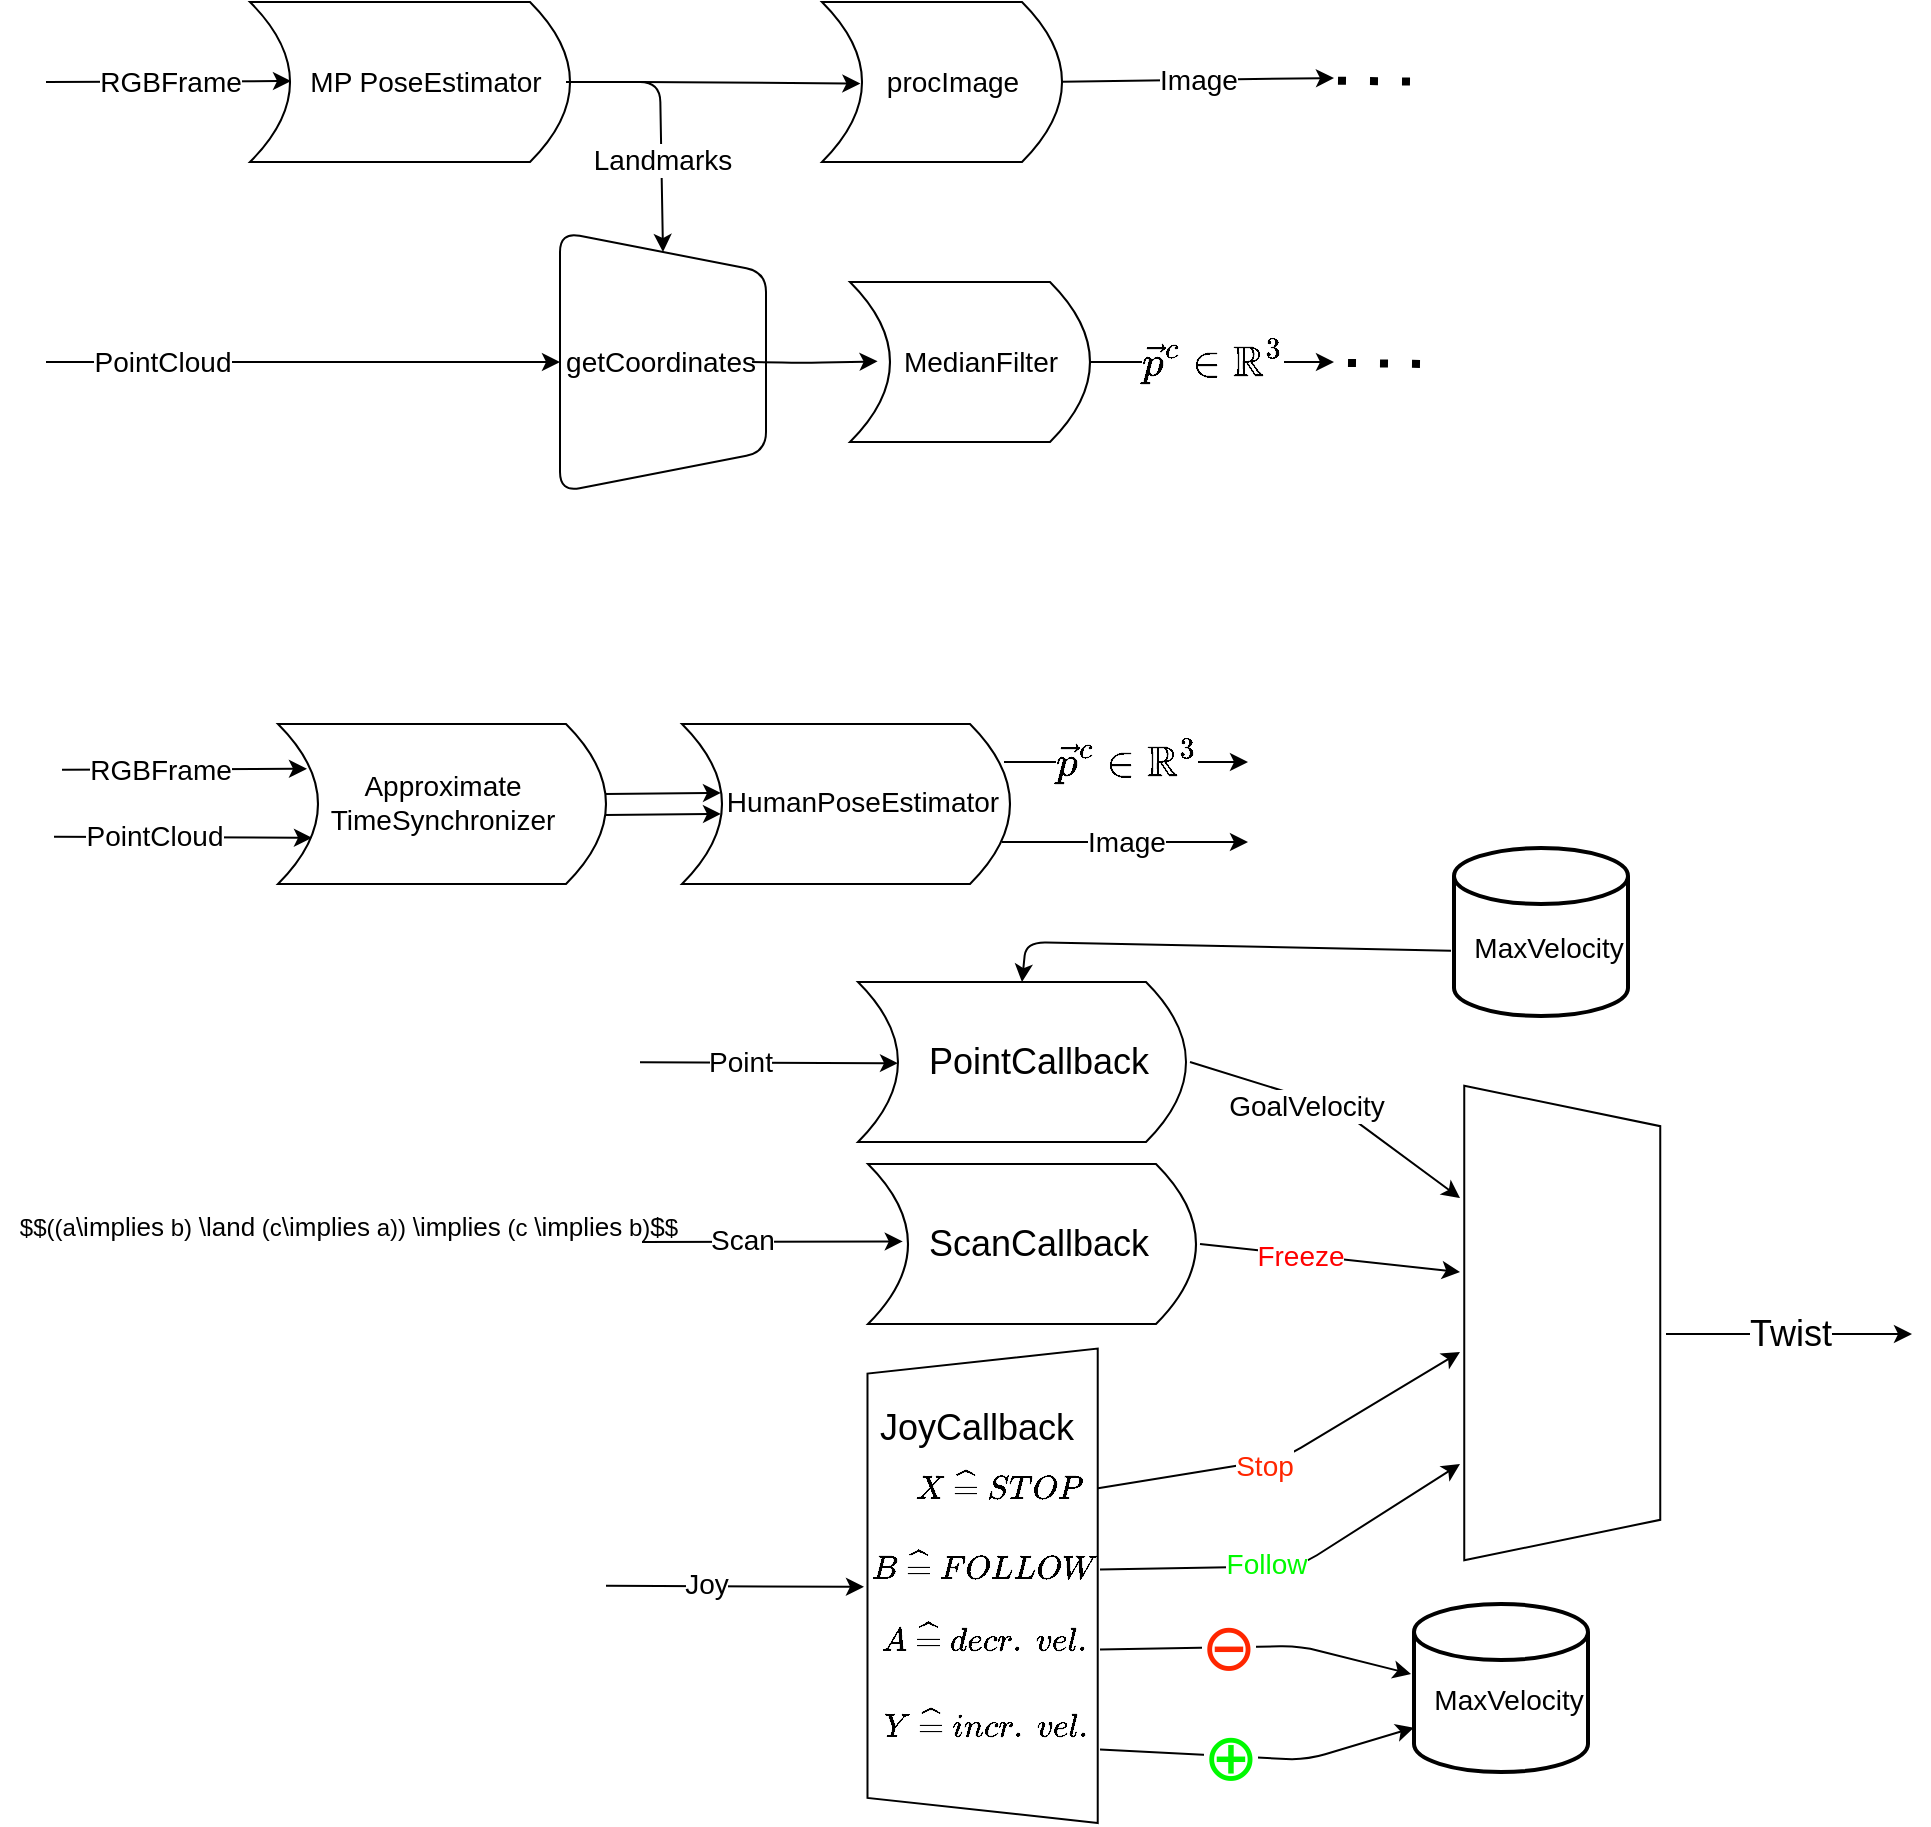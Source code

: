 <mxfile version="21.5.2" type="github">
  <diagram name="Page-1" id="05c09AqNk-Ty_7ZUmXIV">
    <mxGraphModel dx="875" dy="604" grid="0" gridSize="10" guides="1" tooltips="1" connect="1" arrows="1" fold="1" page="1" pageScale="1" pageWidth="850" pageHeight="1100" math="1" shadow="0">
      <root>
        <mxCell id="0" />
        <mxCell id="1" parent="0" />
        <mxCell id="iHMk5bcgTvON9sPaucqG-8" value="" style="shape=trapezoid;perimeter=trapezoidPerimeter;whiteSpace=wrap;html=1;fixedSize=1;rotation=90;rounded=1;" vertex="1" parent="1">
          <mxGeometry x="363.5" y="298.5" width="130" height="103" as="geometry" />
        </mxCell>
        <mxCell id="iHMk5bcgTvON9sPaucqG-9" value="" style="endArrow=classic;html=1;rounded=1;entryX=0.5;entryY=1;entryDx=0;entryDy=0;" edge="1" parent="1" target="iHMk5bcgTvON9sPaucqG-8">
          <mxGeometry relative="1" as="geometry">
            <mxPoint x="120" y="350" as="sourcePoint" />
            <mxPoint x="200" y="360" as="targetPoint" />
          </mxGeometry>
        </mxCell>
        <mxCell id="iHMk5bcgTvON9sPaucqG-10" value="&lt;font style=&quot;font-size: 14px;&quot;&gt;PointCloud&lt;/font&gt;" style="edgeLabel;resizable=0;html=1;align=center;verticalAlign=middle;rounded=1;" connectable="0" vertex="1" parent="iHMk5bcgTvON9sPaucqG-9">
          <mxGeometry relative="1" as="geometry">
            <mxPoint x="-71" as="offset" />
          </mxGeometry>
        </mxCell>
        <mxCell id="iHMk5bcgTvON9sPaucqG-19" value="" style="endArrow=classic;html=1;rounded=1;entryX=0;entryY=0.5;entryDx=0;entryDy=0;" edge="1" parent="1" target="iHMk5bcgTvON9sPaucqG-8">
          <mxGeometry relative="1" as="geometry">
            <mxPoint x="380" y="210" as="sourcePoint" />
            <mxPoint x="470" y="400" as="targetPoint" />
            <Array as="points">
              <mxPoint x="427" y="210" />
            </Array>
          </mxGeometry>
        </mxCell>
        <mxCell id="iHMk5bcgTvON9sPaucqG-20" value="&lt;font style=&quot;font-size: 14px;&quot;&gt;Landmarks&lt;/font&gt;" style="edgeLabel;resizable=0;html=1;align=center;verticalAlign=middle;rounded=1;" connectable="0" vertex="1" parent="iHMk5bcgTvON9sPaucqG-19">
          <mxGeometry relative="1" as="geometry">
            <mxPoint y="20" as="offset" />
          </mxGeometry>
        </mxCell>
        <mxCell id="iHMk5bcgTvON9sPaucqG-42" style="edgeStyle=orthogonalEdgeStyle;rounded=1;orthogonalLoop=1;jettySize=auto;html=1;entryX=0.885;entryY=0.504;entryDx=0;entryDy=0;entryPerimeter=0;" edge="1" parent="1" target="iHMk5bcgTvON9sPaucqG-41">
          <mxGeometry relative="1" as="geometry">
            <mxPoint x="473" y="350" as="sourcePoint" />
          </mxGeometry>
        </mxCell>
        <mxCell id="iHMk5bcgTvON9sPaucqG-32" value="" style="endArrow=classic;html=1;rounded=1;entryX=0.5;entryY=1;entryDx=0;entryDy=0;" edge="1" parent="1">
          <mxGeometry relative="1" as="geometry">
            <mxPoint x="120" y="210" as="sourcePoint" />
            <mxPoint x="242.5" y="209.5" as="targetPoint" />
          </mxGeometry>
        </mxCell>
        <mxCell id="iHMk5bcgTvON9sPaucqG-33" value="&lt;font style=&quot;font-size: 14px;&quot;&gt;RGBFrame&lt;/font&gt;" style="edgeLabel;resizable=0;html=1;align=center;verticalAlign=middle;rounded=1;" connectable="0" vertex="1" parent="iHMk5bcgTvON9sPaucqG-32">
          <mxGeometry relative="1" as="geometry" />
        </mxCell>
        <mxCell id="iHMk5bcgTvON9sPaucqG-40" value="" style="group;rounded=1;" vertex="1" connectable="0" parent="1">
          <mxGeometry x="222" y="170" width="560" height="290" as="geometry" />
        </mxCell>
        <mxCell id="iHMk5bcgTvON9sPaucqG-3" value="" style="shape=dataStorage;whiteSpace=wrap;html=1;fixedSize=1;rotation=-180;rounded=1;" vertex="1" parent="iHMk5bcgTvON9sPaucqG-40">
          <mxGeometry width="160" height="80" as="geometry" />
        </mxCell>
        <mxCell id="iHMk5bcgTvON9sPaucqG-6" value="&lt;font style=&quot;font-size: 14px;&quot;&gt;MP PoseEstimator&lt;/font&gt;" style="text;html=1;strokeColor=none;fillColor=none;align=center;verticalAlign=middle;whiteSpace=wrap;rounded=1;" vertex="1" parent="iHMk5bcgTvON9sPaucqG-40">
          <mxGeometry x="28" y="25" width="120" height="30" as="geometry" />
        </mxCell>
        <mxCell id="iHMk5bcgTvON9sPaucqG-23" value="&lt;font style=&quot;font-size: 14px;&quot;&gt;getCoordinates&lt;/font&gt;" style="text;html=1;strokeColor=none;fillColor=none;align=center;verticalAlign=middle;whiteSpace=wrap;rounded=1;" vertex="1" parent="iHMk5bcgTvON9sPaucqG-40">
          <mxGeometry x="168" y="140" width="75" height="80" as="geometry" />
        </mxCell>
        <mxCell id="iHMk5bcgTvON9sPaucqG-64" value="" style="endArrow=classic;html=1;rounded=1;entryX=0.84;entryY=0.49;entryDx=0;entryDy=0;entryPerimeter=0;" edge="1" parent="iHMk5bcgTvON9sPaucqG-40" target="iHMk5bcgTvON9sPaucqG-67">
          <mxGeometry relative="1" as="geometry">
            <mxPoint x="158" y="40" as="sourcePoint" />
            <mxPoint x="364" y="40" as="targetPoint" />
            <Array as="points">
              <mxPoint x="205" y="40" />
            </Array>
          </mxGeometry>
        </mxCell>
        <mxCell id="iHMk5bcgTvON9sPaucqG-67" value="" style="shape=dataStorage;whiteSpace=wrap;html=1;fixedSize=1;rotation=-180;rounded=1;" vertex="1" parent="iHMk5bcgTvON9sPaucqG-40">
          <mxGeometry x="286" width="120" height="80" as="geometry" />
        </mxCell>
        <mxCell id="iHMk5bcgTvON9sPaucqG-68" value="&lt;font style=&quot;font-size: 14px;&quot;&gt;procImage&lt;/font&gt;" style="text;html=1;strokeColor=none;fillColor=none;align=center;verticalAlign=middle;whiteSpace=wrap;rounded=1;" vertex="1" parent="iHMk5bcgTvON9sPaucqG-40">
          <mxGeometry x="313.5" width="75" height="80" as="geometry" />
        </mxCell>
        <mxCell id="iHMk5bcgTvON9sPaucqG-76" value="" style="endArrow=none;dashed=1;html=1;dashPattern=1 3;strokeWidth=4;rounded=1;" edge="1" parent="iHMk5bcgTvON9sPaucqG-40">
          <mxGeometry width="50" height="50" relative="1" as="geometry">
            <mxPoint x="544" y="39.33" as="sourcePoint" />
            <mxPoint x="584" y="39.83" as="targetPoint" />
          </mxGeometry>
        </mxCell>
        <mxCell id="iHMk5bcgTvON9sPaucqG-74" value="" style="endArrow=classic;html=1;rounded=1;" edge="1" parent="iHMk5bcgTvON9sPaucqG-40">
          <mxGeometry relative="1" as="geometry">
            <mxPoint x="406" y="39.83" as="sourcePoint" />
            <mxPoint x="542" y="38" as="targetPoint" />
          </mxGeometry>
        </mxCell>
        <mxCell id="iHMk5bcgTvON9sPaucqG-75" value="&lt;font style=&quot;font-size: 14px;&quot;&gt;Image&lt;/font&gt;" style="edgeLabel;resizable=0;html=1;align=center;verticalAlign=middle;rounded=1;" connectable="0" vertex="1" parent="iHMk5bcgTvON9sPaucqG-74">
          <mxGeometry relative="1" as="geometry" />
        </mxCell>
        <mxCell id="iHMk5bcgTvON9sPaucqG-41" value="" style="shape=dataStorage;whiteSpace=wrap;html=1;fixedSize=1;rotation=-180;rounded=1;" vertex="1" parent="1">
          <mxGeometry x="522" y="310" width="120" height="80" as="geometry" />
        </mxCell>
        <mxCell id="iHMk5bcgTvON9sPaucqG-43" value="&lt;font style=&quot;font-size: 14px;&quot;&gt;MedianFilter&lt;/font&gt;" style="text;html=1;strokeColor=none;fillColor=none;align=center;verticalAlign=middle;whiteSpace=wrap;rounded=1;" vertex="1" parent="1">
          <mxGeometry x="549.5" y="310" width="75" height="80" as="geometry" />
        </mxCell>
        <mxCell id="iHMk5bcgTvON9sPaucqG-45" value="" style="endArrow=classic;html=1;rounded=1;" edge="1" parent="1">
          <mxGeometry relative="1" as="geometry">
            <mxPoint x="642" y="350" as="sourcePoint" />
            <mxPoint x="764" y="350" as="targetPoint" />
          </mxGeometry>
        </mxCell>
        <mxCell id="iHMk5bcgTvON9sPaucqG-46" value="&lt;font style=&quot;font-size: 18px;&quot;&gt;$$\vec{p}^c \in&amp;nbsp;\mathbb{R}^3$$&lt;/font&gt;" style="edgeLabel;resizable=0;html=1;align=center;verticalAlign=middle;rounded=1;" connectable="0" vertex="1" parent="iHMk5bcgTvON9sPaucqG-45">
          <mxGeometry relative="1" as="geometry" />
        </mxCell>
        <mxCell id="iHMk5bcgTvON9sPaucqG-55" value="" style="endArrow=none;dashed=1;html=1;dashPattern=1 3;strokeWidth=4;rounded=1;" edge="1" parent="1">
          <mxGeometry width="50" height="50" relative="1" as="geometry">
            <mxPoint x="771" y="350.5" as="sourcePoint" />
            <mxPoint x="811" y="351" as="targetPoint" />
          </mxGeometry>
        </mxCell>
        <mxCell id="iHMk5bcgTvON9sPaucqG-59" value="" style="group" vertex="1" connectable="0" parent="1">
          <mxGeometry x="236" y="531" width="164" height="80" as="geometry" />
        </mxCell>
        <mxCell id="iHMk5bcgTvON9sPaucqG-57" value="" style="shape=dataStorage;whiteSpace=wrap;html=1;fixedSize=1;rotation=-180;rounded=1;" vertex="1" parent="iHMk5bcgTvON9sPaucqG-59">
          <mxGeometry width="164" height="80" as="geometry" />
        </mxCell>
        <mxCell id="iHMk5bcgTvON9sPaucqG-84" value="&lt;font style=&quot;font-size: 14px;&quot;&gt;Approximate &lt;br&gt;TimeSynchronizer&lt;/font&gt;" style="text;html=1;align=center;verticalAlign=middle;resizable=0;points=[];autosize=1;strokeColor=none;fillColor=none;" vertex="1" parent="iHMk5bcgTvON9sPaucqG-59">
          <mxGeometry x="17" y="17" width="130" height="44" as="geometry" />
        </mxCell>
        <mxCell id="iHMk5bcgTvON9sPaucqG-60" value="" style="endArrow=classic;html=1;rounded=1;" edge="1" parent="1">
          <mxGeometry relative="1" as="geometry">
            <mxPoint x="124" y="587.37" as="sourcePoint" />
            <mxPoint x="253" y="587.87" as="targetPoint" />
          </mxGeometry>
        </mxCell>
        <mxCell id="iHMk5bcgTvON9sPaucqG-61" value="&lt;font style=&quot;font-size: 14px;&quot;&gt;PointCloud&lt;/font&gt;" style="edgeLabel;resizable=0;html=1;align=center;verticalAlign=middle;rounded=1;" connectable="0" vertex="1" parent="iHMk5bcgTvON9sPaucqG-60">
          <mxGeometry relative="1" as="geometry">
            <mxPoint x="-15" y="-1" as="offset" />
          </mxGeometry>
        </mxCell>
        <mxCell id="iHMk5bcgTvON9sPaucqG-62" value="" style="endArrow=classic;html=1;rounded=1;entryX=0.5;entryY=1;entryDx=0;entryDy=0;" edge="1" parent="1">
          <mxGeometry relative="1" as="geometry">
            <mxPoint x="128" y="553.87" as="sourcePoint" />
            <mxPoint x="250.5" y="553.37" as="targetPoint" />
          </mxGeometry>
        </mxCell>
        <mxCell id="iHMk5bcgTvON9sPaucqG-63" value="&lt;font style=&quot;font-size: 14px;&quot;&gt;RGBFrame&lt;/font&gt;" style="edgeLabel;resizable=0;html=1;align=center;verticalAlign=middle;rounded=1;" connectable="0" vertex="1" parent="iHMk5bcgTvON9sPaucqG-62">
          <mxGeometry relative="1" as="geometry">
            <mxPoint x="-13" as="offset" />
          </mxGeometry>
        </mxCell>
        <mxCell id="iHMk5bcgTvON9sPaucqG-85" value="" style="shape=dataStorage;whiteSpace=wrap;html=1;fixedSize=1;rotation=-180;rounded=1;" vertex="1" parent="1">
          <mxGeometry x="438" y="531" width="164" height="80" as="geometry" />
        </mxCell>
        <mxCell id="iHMk5bcgTvON9sPaucqG-86" value="&lt;font style=&quot;font-size: 14px;&quot;&gt;HumanPoseEstimator&lt;/font&gt;" style="text;html=1;align=center;verticalAlign=middle;resizable=0;points=[];autosize=1;strokeColor=none;fillColor=none;" vertex="1" parent="1">
          <mxGeometry x="451" y="556" width="154" height="28" as="geometry" />
        </mxCell>
        <mxCell id="iHMk5bcgTvON9sPaucqG-88" value="" style="endArrow=classic;html=1;rounded=1;" edge="1" parent="1">
          <mxGeometry relative="1" as="geometry">
            <mxPoint x="399.5" y="565.96" as="sourcePoint" />
            <mxPoint x="457.5" y="565.46" as="targetPoint" />
          </mxGeometry>
        </mxCell>
        <mxCell id="iHMk5bcgTvON9sPaucqG-92" value="" style="endArrow=classic;html=1;rounded=1;" edge="1" parent="1">
          <mxGeometry relative="1" as="geometry">
            <mxPoint x="399.5" y="576.46" as="sourcePoint" />
            <mxPoint x="457.5" y="575.96" as="targetPoint" />
          </mxGeometry>
        </mxCell>
        <mxCell id="iHMk5bcgTvON9sPaucqG-93" value="" style="endArrow=classic;html=1;rounded=1;" edge="1" parent="1">
          <mxGeometry relative="1" as="geometry">
            <mxPoint x="599" y="550" as="sourcePoint" />
            <mxPoint x="721" y="550" as="targetPoint" />
          </mxGeometry>
        </mxCell>
        <mxCell id="iHMk5bcgTvON9sPaucqG-94" value="&lt;font style=&quot;font-size: 18px;&quot;&gt;$$\vec{p}^c \in&amp;nbsp;\mathbb{R}^3$$&lt;/font&gt;" style="edgeLabel;resizable=0;html=1;align=center;verticalAlign=middle;rounded=1;" connectable="0" vertex="1" parent="iHMk5bcgTvON9sPaucqG-93">
          <mxGeometry relative="1" as="geometry" />
        </mxCell>
        <mxCell id="iHMk5bcgTvON9sPaucqG-95" value="" style="endArrow=classic;html=1;rounded=1;" edge="1" parent="1">
          <mxGeometry relative="1" as="geometry">
            <mxPoint x="598" y="590" as="sourcePoint" />
            <mxPoint x="721" y="590" as="targetPoint" />
          </mxGeometry>
        </mxCell>
        <mxCell id="iHMk5bcgTvON9sPaucqG-96" value="&lt;font style=&quot;font-size: 14px;&quot;&gt;Image&lt;/font&gt;" style="edgeLabel;resizable=0;html=1;align=center;verticalAlign=middle;rounded=1;" connectable="0" vertex="1" parent="iHMk5bcgTvON9sPaucqG-95">
          <mxGeometry relative="1" as="geometry" />
        </mxCell>
        <mxCell id="iHMk5bcgTvON9sPaucqG-97" value="" style="endArrow=classic;html=1;rounded=1;" edge="1" parent="1">
          <mxGeometry relative="1" as="geometry">
            <mxPoint x="417" y="700.09" as="sourcePoint" />
            <mxPoint x="546" y="700.59" as="targetPoint" />
          </mxGeometry>
        </mxCell>
        <mxCell id="iHMk5bcgTvON9sPaucqG-98" value="&lt;span style=&quot;font-size: 14px;&quot;&gt;Point&lt;/span&gt;" style="edgeLabel;resizable=0;html=1;align=center;verticalAlign=middle;rounded=1;" connectable="0" vertex="1" parent="iHMk5bcgTvON9sPaucqG-97">
          <mxGeometry relative="1" as="geometry">
            <mxPoint x="-15" y="-1" as="offset" />
          </mxGeometry>
        </mxCell>
        <mxCell id="iHMk5bcgTvON9sPaucqG-99" value="" style="endArrow=classic;html=1;rounded=1;" edge="1" parent="1">
          <mxGeometry relative="1" as="geometry">
            <mxPoint x="400" y="961.91" as="sourcePoint" />
            <mxPoint x="529" y="962.41" as="targetPoint" />
          </mxGeometry>
        </mxCell>
        <mxCell id="iHMk5bcgTvON9sPaucqG-100" value="&lt;span style=&quot;font-size: 14px;&quot;&gt;Joy&lt;/span&gt;" style="edgeLabel;resizable=0;html=1;align=center;verticalAlign=middle;rounded=1;" connectable="0" vertex="1" parent="iHMk5bcgTvON9sPaucqG-99">
          <mxGeometry relative="1" as="geometry">
            <mxPoint x="-15" y="-1" as="offset" />
          </mxGeometry>
        </mxCell>
        <mxCell id="iHMk5bcgTvON9sPaucqG-101" value="" style="endArrow=classic;html=1;rounded=1;entryX=0.894;entryY=0.516;entryDx=0;entryDy=0;entryPerimeter=0;" edge="1" parent="1" target="iHMk5bcgTvON9sPaucqG-107">
          <mxGeometry relative="1" as="geometry">
            <mxPoint x="418" y="790" as="sourcePoint" />
            <mxPoint x="119" y="765.59" as="targetPoint" />
          </mxGeometry>
        </mxCell>
        <mxCell id="iHMk5bcgTvON9sPaucqG-102" value="&lt;span style=&quot;font-size: 14px;&quot;&gt;Scan&lt;/span&gt;" style="edgeLabel;resizable=0;html=1;align=center;verticalAlign=middle;rounded=1;" connectable="0" vertex="1" parent="iHMk5bcgTvON9sPaucqG-101">
          <mxGeometry relative="1" as="geometry">
            <mxPoint x="-15" y="-1" as="offset" />
          </mxGeometry>
        </mxCell>
        <mxCell id="iHMk5bcgTvON9sPaucqG-105" value="" style="group" vertex="1" connectable="0" parent="1">
          <mxGeometry x="526" y="660" width="164" height="80" as="geometry" />
        </mxCell>
        <mxCell id="iHMk5bcgTvON9sPaucqG-103" value="" style="shape=dataStorage;whiteSpace=wrap;html=1;fixedSize=1;rotation=-180;rounded=1;" vertex="1" parent="iHMk5bcgTvON9sPaucqG-105">
          <mxGeometry width="164" height="80" as="geometry" />
        </mxCell>
        <mxCell id="iHMk5bcgTvON9sPaucqG-104" value="&lt;font style=&quot;font-size: 18px;&quot;&gt;PointCallback&lt;/font&gt;" style="text;html=1;align=center;verticalAlign=middle;resizable=0;points=[];autosize=1;strokeColor=none;fillColor=none;" vertex="1" parent="iHMk5bcgTvON9sPaucqG-105">
          <mxGeometry x="26" y="23.5" width="128" height="33" as="geometry" />
        </mxCell>
        <mxCell id="iHMk5bcgTvON9sPaucqG-107" value="" style="shape=dataStorage;whiteSpace=wrap;html=1;fixedSize=1;rotation=-180;rounded=1;" vertex="1" parent="1">
          <mxGeometry x="531" y="751" width="164" height="80" as="geometry" />
        </mxCell>
        <mxCell id="iHMk5bcgTvON9sPaucqG-108" value="&lt;font style=&quot;font-size: 18px;&quot;&gt;ScanCallback&lt;/font&gt;" style="text;html=1;align=center;verticalAlign=middle;resizable=0;points=[];autosize=1;strokeColor=none;fillColor=none;" vertex="1" parent="1">
          <mxGeometry x="552" y="774.5" width="128" height="33" as="geometry" />
        </mxCell>
        <mxCell id="iHMk5bcgTvON9sPaucqG-118" value="" style="shape=trapezoid;perimeter=trapezoidPerimeter;whiteSpace=wrap;html=1;fixedSize=1;rotation=-90;size=12.539;" vertex="1" parent="1">
          <mxGeometry x="469.68" y="904.32" width="237.25" height="115.12" as="geometry" />
        </mxCell>
        <mxCell id="iHMk5bcgTvON9sPaucqG-119" value="&lt;font style=&quot;font-size: 18px;&quot;&gt;JoyCallback&lt;/font&gt;" style="text;html=1;align=center;verticalAlign=middle;resizable=0;points=[];autosize=1;strokeColor=none;fillColor=none;" vertex="1" parent="1">
          <mxGeometry x="527" y="866" width="115" height="33" as="geometry" />
        </mxCell>
        <mxCell id="iHMk5bcgTvON9sPaucqG-122" value="&lt;font style=&quot;font-size: 14px;&quot;&gt;$$X\ \widehat{=}\ &amp;nbsp;STOP$$&lt;/font&gt;" style="text;html=1;align=center;verticalAlign=middle;resizable=0;points=[];autosize=1;strokeColor=none;fillColor=none;" vertex="1" parent="1">
          <mxGeometry x="503.5" y="898" width="185" height="28" as="geometry" />
        </mxCell>
        <mxCell id="iHMk5bcgTvON9sPaucqG-126" value="&lt;font style=&quot;font-size: 14px;&quot;&gt;$$B\ \widehat{=}\ FOLLOW$$&lt;/font&gt;" style="text;html=1;align=center;verticalAlign=middle;resizable=0;points=[];autosize=1;strokeColor=none;fillColor=none;" vertex="1" parent="1">
          <mxGeometry x="487.5" y="938" width="203" height="28" as="geometry" />
        </mxCell>
        <mxCell id="iHMk5bcgTvON9sPaucqG-127" value="&lt;font style=&quot;font-size: 14px;&quot;&gt;$$A\ \widehat{=}\ decr.\ vel.$$&lt;/font&gt;" style="text;html=1;align=center;verticalAlign=middle;resizable=0;points=[];autosize=1;strokeColor=none;fillColor=none;" vertex="1" parent="1">
          <mxGeometry x="486.5" y="974" width="204" height="28" as="geometry" />
        </mxCell>
        <mxCell id="iHMk5bcgTvON9sPaucqG-128" value="&lt;font style=&quot;font-size: 14px;&quot;&gt;$$Y\ \widehat{=}\ incr.\ vel.$$&lt;/font&gt;" style="text;html=1;align=center;verticalAlign=middle;resizable=0;points=[];autosize=1;strokeColor=none;fillColor=none;" vertex="1" parent="1">
          <mxGeometry x="489" y="1016.88" width="199" height="28" as="geometry" />
        </mxCell>
        <mxCell id="iHMk5bcgTvON9sPaucqG-133" value="" style="endArrow=classic;html=1;rounded=1;" edge="1" parent="1">
          <mxGeometry relative="1" as="geometry">
            <mxPoint x="697.0" y="791.03" as="sourcePoint" />
            <mxPoint x="827" y="805" as="targetPoint" />
          </mxGeometry>
        </mxCell>
        <mxCell id="iHMk5bcgTvON9sPaucqG-134" value="&lt;span style=&quot;font-size: 14px;&quot;&gt;&lt;font color=&quot;#ff0000&quot;&gt;Freeze&lt;/font&gt;&lt;/span&gt;" style="edgeLabel;resizable=0;html=1;align=center;verticalAlign=middle;rounded=1;" connectable="0" vertex="1" parent="iHMk5bcgTvON9sPaucqG-133">
          <mxGeometry relative="1" as="geometry">
            <mxPoint x="-15" y="-1" as="offset" />
          </mxGeometry>
        </mxCell>
        <mxCell id="iHMk5bcgTvON9sPaucqG-135" value="" style="endArrow=classic;html=1;rounded=1;" edge="1" parent="1">
          <mxGeometry relative="1" as="geometry">
            <mxPoint x="692.0" y="700.03" as="sourcePoint" />
            <mxPoint x="827" y="768" as="targetPoint" />
            <Array as="points">
              <mxPoint x="766" y="723" />
            </Array>
          </mxGeometry>
        </mxCell>
        <mxCell id="iHMk5bcgTvON9sPaucqG-136" value="&lt;span style=&quot;font-size: 14px;&quot;&gt;GoalVelocity&lt;/span&gt;" style="edgeLabel;resizable=0;html=1;align=center;verticalAlign=middle;rounded=1;" connectable="0" vertex="1" parent="iHMk5bcgTvON9sPaucqG-135">
          <mxGeometry relative="1" as="geometry">
            <mxPoint x="-15" y="-1" as="offset" />
          </mxGeometry>
        </mxCell>
        <mxCell id="iHMk5bcgTvON9sPaucqG-137" value="" style="shape=trapezoid;perimeter=trapezoidPerimeter;whiteSpace=wrap;html=1;fixedSize=1;rotation=90;size=20.203;" vertex="1" parent="1">
          <mxGeometry x="759.5" y="781.5" width="237.25" height="98" as="geometry" />
        </mxCell>
        <mxCell id="iHMk5bcgTvON9sPaucqG-138" value="" style="endArrow=classic;html=1;rounded=1;" edge="1" parent="1">
          <mxGeometry relative="1" as="geometry">
            <mxPoint x="646.0" y="913.07" as="sourcePoint" />
            <mxPoint x="827" y="845" as="targetPoint" />
            <Array as="points">
              <mxPoint x="739" y="898" />
            </Array>
          </mxGeometry>
        </mxCell>
        <mxCell id="iHMk5bcgTvON9sPaucqG-139" value="&lt;span style=&quot;font-size: 14px;&quot;&gt;&lt;font color=&quot;#ff2600&quot;&gt;Stop&lt;/font&gt;&lt;/span&gt;" style="edgeLabel;resizable=0;html=1;align=center;verticalAlign=middle;rounded=1;" connectable="0" vertex="1" parent="iHMk5bcgTvON9sPaucqG-138">
          <mxGeometry relative="1" as="geometry">
            <mxPoint x="-14" y="6" as="offset" />
          </mxGeometry>
        </mxCell>
        <mxCell id="iHMk5bcgTvON9sPaucqG-141" value="" style="endArrow=classic;html=1;rounded=1;" edge="1" parent="1">
          <mxGeometry relative="1" as="geometry">
            <mxPoint x="647.0" y="953.75" as="sourcePoint" />
            <mxPoint x="827" y="901" as="targetPoint" />
            <Array as="points">
              <mxPoint x="747" y="952" />
            </Array>
          </mxGeometry>
        </mxCell>
        <mxCell id="iHMk5bcgTvON9sPaucqG-142" value="&lt;span style=&quot;font-size: 14px;&quot;&gt;&lt;font color=&quot;#00f900&quot;&gt;Follow&lt;/font&gt;&lt;/span&gt;" style="edgeLabel;resizable=0;html=1;align=center;verticalAlign=middle;rounded=1;" connectable="0" vertex="1" parent="iHMk5bcgTvON9sPaucqG-141">
          <mxGeometry relative="1" as="geometry">
            <mxPoint x="-15" y="-1" as="offset" />
          </mxGeometry>
        </mxCell>
        <mxCell id="iHMk5bcgTvON9sPaucqG-143" value="" style="strokeWidth=2;html=1;shape=mxgraph.flowchart.database;whiteSpace=wrap;" vertex="1" parent="1">
          <mxGeometry x="804" y="971" width="87" height="84" as="geometry" />
        </mxCell>
        <mxCell id="iHMk5bcgTvON9sPaucqG-144" value="" style="endArrow=classic;html=1;rounded=1;entryX=-0.016;entryY=0.04;entryDx=0;entryDy=0;entryPerimeter=0;" edge="1" parent="1" target="iHMk5bcgTvON9sPaucqG-147">
          <mxGeometry relative="1" as="geometry">
            <mxPoint x="647.0" y="993.76" as="sourcePoint" />
            <mxPoint x="786" y="1012" as="targetPoint" />
            <Array as="points">
              <mxPoint x="747" y="992.01" />
            </Array>
          </mxGeometry>
        </mxCell>
        <mxCell id="iHMk5bcgTvON9sPaucqG-145" value="&lt;span style=&quot;caret-color: rgb(0, 249, 0);&quot;&gt;&lt;font style=&quot;font-size: 33px;&quot; color=&quot;#ff2600&quot;&gt;⊖&lt;/font&gt;&lt;/span&gt;" style="edgeLabel;resizable=0;html=1;align=center;verticalAlign=middle;rounded=1;" connectable="0" vertex="1" parent="iHMk5bcgTvON9sPaucqG-144">
          <mxGeometry relative="1" as="geometry">
            <mxPoint x="-15" y="-1" as="offset" />
          </mxGeometry>
        </mxCell>
        <mxCell id="iHMk5bcgTvON9sPaucqG-147" value="&lt;font style=&quot;font-size: 14px;&quot;&gt;MaxVelocity&lt;/font&gt;" style="text;html=1;align=center;verticalAlign=middle;resizable=0;points=[];autosize=1;strokeColor=none;fillColor=none;" vertex="1" parent="1">
          <mxGeometry x="804" y="1004.88" width="93" height="28" as="geometry" />
        </mxCell>
        <mxCell id="iHMk5bcgTvON9sPaucqG-148" value="" style="strokeWidth=2;html=1;shape=mxgraph.flowchart.database;whiteSpace=wrap;" vertex="1" parent="1">
          <mxGeometry x="824" y="593" width="87" height="84" as="geometry" />
        </mxCell>
        <mxCell id="iHMk5bcgTvON9sPaucqG-149" value="&lt;font style=&quot;font-size: 14px;&quot;&gt;MaxVelocity&lt;/font&gt;" style="text;html=1;align=center;verticalAlign=middle;resizable=0;points=[];autosize=1;strokeColor=none;fillColor=none;" vertex="1" parent="1">
          <mxGeometry x="824" y="629.44" width="93" height="28" as="geometry" />
        </mxCell>
        <mxCell id="iHMk5bcgTvON9sPaucqG-150" value="" style="endArrow=classic;html=1;rounded=1;" edge="1" parent="1" target="iHMk5bcgTvON9sPaucqG-147">
          <mxGeometry relative="1" as="geometry">
            <mxPoint x="647.0" y="1043.75" as="sourcePoint" />
            <mxPoint x="803" y="1068.99" as="targetPoint" />
            <Array as="points">
              <mxPoint x="750" y="1049" />
            </Array>
          </mxGeometry>
        </mxCell>
        <mxCell id="iHMk5bcgTvON9sPaucqG-151" value="&lt;span style=&quot;caret-color: rgb(0, 249, 0); font-size: 33px;&quot;&gt;&lt;font color=&quot;#00f900&quot;&gt;⊕&lt;/font&gt;&lt;/span&gt;" style="edgeLabel;resizable=0;html=1;align=center;verticalAlign=middle;rounded=1;" connectable="0" vertex="1" parent="iHMk5bcgTvON9sPaucqG-150">
          <mxGeometry relative="1" as="geometry">
            <mxPoint x="-15" y="-1" as="offset" />
          </mxGeometry>
        </mxCell>
        <mxCell id="iHMk5bcgTvON9sPaucqG-157" value="" style="endArrow=classic;html=1;rounded=1;exitX=-0.016;exitY=0.532;exitDx=0;exitDy=0;exitPerimeter=0;" edge="1" parent="1" source="iHMk5bcgTvON9sPaucqG-149">
          <mxGeometry relative="1" as="geometry">
            <mxPoint x="703.0" y="629.44" as="sourcePoint" />
            <mxPoint x="608" y="660" as="targetPoint" />
            <Array as="points">
              <mxPoint x="610" y="640" />
            </Array>
          </mxGeometry>
        </mxCell>
        <mxCell id="iHMk5bcgTvON9sPaucqG-159" value="" style="endArrow=classic;html=1;rounded=1;" edge="1" parent="1">
          <mxGeometry relative="1" as="geometry">
            <mxPoint x="930" y="836" as="sourcePoint" />
            <mxPoint x="1053" y="836" as="targetPoint" />
          </mxGeometry>
        </mxCell>
        <mxCell id="iHMk5bcgTvON9sPaucqG-160" value="&lt;font style=&quot;font-size: 18px;&quot;&gt;Twist&lt;/font&gt;" style="edgeLabel;resizable=0;html=1;align=center;verticalAlign=middle;rounded=1;" connectable="0" vertex="1" parent="iHMk5bcgTvON9sPaucqG-159">
          <mxGeometry relative="1" as="geometry" />
        </mxCell>
        <mxCell id="iHMk5bcgTvON9sPaucqG-161" value="$$&lt;span style=&quot;font-family: inherit; font-size: var(--_pr-code-fs); font-style: inherit; font-variant-caps: inherit; color: var(--highlight-color); text-align: left; background-color: var(--highlight-bg);&quot;&gt;((a&lt;/span&gt;&lt;span style=&quot;font-family: inherit; font-style: inherit; font-variant-caps: inherit; color: var(--highlight-keyword); text-align: left; margin: 0px; padding: 0px; border: 0px; font-stretch: inherit; line-height: inherit; font-size: 13px; vertical-align: baseline; box-sizing: inherit;&quot; class=&quot;hljs-keyword&quot;&gt;\implies&lt;/span&gt;&lt;span style=&quot;font-family: inherit; font-size: var(--_pr-code-fs); font-style: inherit; font-variant-caps: inherit; color: var(--highlight-color); text-align: left; background-color: var(--highlight-bg);&quot;&gt; b) &lt;/span&gt;&lt;span style=&quot;font-family: inherit; font-style: inherit; font-variant-caps: inherit; color: var(--highlight-keyword); text-align: left; margin: 0px; padding: 0px; border: 0px; font-stretch: inherit; line-height: inherit; font-size: 13px; vertical-align: baseline; box-sizing: inherit;&quot; class=&quot;hljs-keyword&quot;&gt;\land&lt;/span&gt;&lt;span style=&quot;font-family: inherit; font-size: var(--_pr-code-fs); font-style: inherit; font-variant-caps: inherit; color: var(--highlight-color); text-align: left; background-color: var(--highlight-bg);&quot;&gt; (c&lt;/span&gt;&lt;span style=&quot;font-family: inherit; font-style: inherit; font-variant-caps: inherit; color: var(--highlight-keyword); text-align: left; margin: 0px; padding: 0px; border: 0px; font-stretch: inherit; line-height: inherit; font-size: 13px; vertical-align: baseline; box-sizing: inherit;&quot; class=&quot;hljs-keyword&quot;&gt;\implies&lt;/span&gt;&lt;span style=&quot;font-family: inherit; font-size: var(--_pr-code-fs); font-style: inherit; font-variant-caps: inherit; color: var(--highlight-color); text-align: left; background-color: var(--highlight-bg);&quot;&gt; a)) &lt;/span&gt;&lt;span style=&quot;font-family: inherit; font-style: inherit; font-variant-caps: inherit; color: var(--highlight-keyword); text-align: left; margin: 0px; padding: 0px; border: 0px; font-stretch: inherit; line-height: inherit; font-size: 13px; vertical-align: baseline; box-sizing: inherit;&quot; class=&quot;hljs-keyword&quot;&gt;\implies&lt;/span&gt;&lt;span style=&quot;font-family: inherit; font-size: var(--_pr-code-fs); font-style: inherit; font-variant-caps: inherit; color: var(--highlight-color); text-align: left; background-color: var(--highlight-bg);&quot;&gt; (c &lt;/span&gt;&lt;span style=&quot;font-family: inherit; font-style: inherit; font-variant-caps: inherit; color: var(--highlight-keyword); text-align: left; margin: 0px; padding: 0px; border: 0px; font-stretch: inherit; line-height: inherit; font-size: 13px; vertical-align: baseline; box-sizing: inherit;&quot; class=&quot;hljs-keyword&quot;&gt;\implies&lt;/span&gt;&lt;span style=&quot;font-family: inherit; font-size: var(--_pr-code-fs); font-style: inherit; font-variant-caps: inherit; color: var(--highlight-color); text-align: left; background-color: var(--highlight-bg);&quot;&gt; b)&lt;/span&gt;&lt;span style=&quot;font-family: inherit; font-style: inherit; font-variant-caps: inherit; color: var(--highlight-literal); text-align: left; margin: 0px; padding: 0px; border: 0px; font-stretch: inherit; line-height: inherit; font-size: 13px; vertical-align: baseline; box-sizing: inherit;&quot; class=&quot;hljs-built_in&quot;&gt;$&lt;/span&gt;$" style="text;html=1;align=center;verticalAlign=middle;resizable=0;points=[];autosize=1;strokeColor=none;fillColor=none;" vertex="1" parent="1">
          <mxGeometry x="97" y="768" width="347" height="27" as="geometry" />
        </mxCell>
      </root>
    </mxGraphModel>
  </diagram>
</mxfile>
